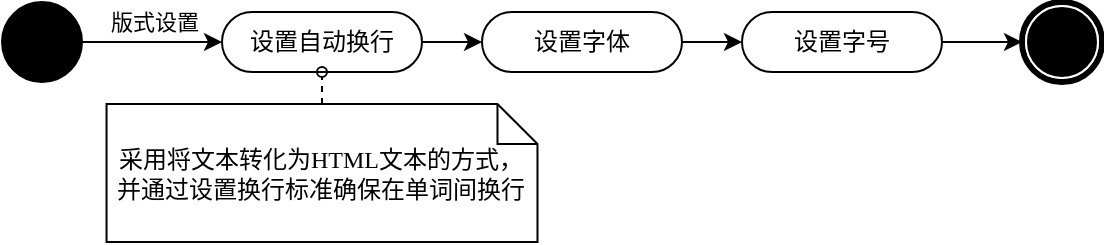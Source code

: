 <mxfile version="21.7.5" type="device">
  <diagram name="第 1 页" id="UbGmIedTSepZwnSH-1so">
    <mxGraphModel dx="766" dy="462" grid="0" gridSize="10" guides="1" tooltips="1" connect="1" arrows="1" fold="1" page="1" pageScale="1" pageWidth="1169" pageHeight="827" math="0" shadow="0">
      <root>
        <mxCell id="0" />
        <mxCell id="1" parent="0" />
        <mxCell id="O_EUrbB-JDLWvfvD6et9-1" style="edgeStyle=orthogonalEdgeStyle;rounded=0;orthogonalLoop=1;jettySize=auto;html=1;entryX=0;entryY=0.5;entryDx=0;entryDy=0;" edge="1" parent="1" source="O_EUrbB-JDLWvfvD6et9-2" target="O_EUrbB-JDLWvfvD6et9-8">
          <mxGeometry relative="1" as="geometry" />
        </mxCell>
        <mxCell id="O_EUrbB-JDLWvfvD6et9-14" value="版式设置" style="edgeLabel;html=1;align=center;verticalAlign=middle;resizable=0;points=[];" vertex="1" connectable="0" parent="O_EUrbB-JDLWvfvD6et9-1">
          <mxGeometry x="0.017" y="-1" relative="1" as="geometry">
            <mxPoint y="-11" as="offset" />
          </mxGeometry>
        </mxCell>
        <mxCell id="O_EUrbB-JDLWvfvD6et9-2" value="" style="ellipse;whiteSpace=wrap;html=1;rounded=0;shadow=0;comic=0;labelBackgroundColor=none;strokeWidth=1;fillColor=#000000;fontFamily=Verdana;fontSize=12;align=center;" vertex="1" parent="1">
          <mxGeometry x="200" y="320" width="40" height="40" as="geometry" />
        </mxCell>
        <mxCell id="O_EUrbB-JDLWvfvD6et9-3" style="edgeStyle=orthogonalEdgeStyle;rounded=0;orthogonalLoop=1;jettySize=auto;html=1;exitX=1;exitY=0.5;exitDx=0;exitDy=0;" edge="1" parent="1" source="O_EUrbB-JDLWvfvD6et9-4" target="O_EUrbB-JDLWvfvD6et9-9">
          <mxGeometry relative="1" as="geometry" />
        </mxCell>
        <mxCell id="O_EUrbB-JDLWvfvD6et9-4" value="设置字号" style="rounded=1;whiteSpace=wrap;html=1;shadow=0;comic=0;labelBackgroundColor=none;strokeWidth=1;fontFamily=Verdana;fontSize=12;align=center;arcSize=50;" vertex="1" parent="1">
          <mxGeometry x="570" y="325" width="100" height="30" as="geometry" />
        </mxCell>
        <mxCell id="O_EUrbB-JDLWvfvD6et9-5" style="edgeStyle=orthogonalEdgeStyle;rounded=0;orthogonalLoop=1;jettySize=auto;html=1;exitX=1;exitY=0.5;exitDx=0;exitDy=0;entryX=0;entryY=0.5;entryDx=0;entryDy=0;" edge="1" parent="1" source="O_EUrbB-JDLWvfvD6et9-6" target="O_EUrbB-JDLWvfvD6et9-4">
          <mxGeometry relative="1" as="geometry" />
        </mxCell>
        <mxCell id="O_EUrbB-JDLWvfvD6et9-6" value="设置字体" style="rounded=1;whiteSpace=wrap;html=1;shadow=0;comic=0;labelBackgroundColor=none;strokeWidth=1;fontFamily=Verdana;fontSize=12;align=center;arcSize=50;" vertex="1" parent="1">
          <mxGeometry x="440" y="325" width="100" height="30" as="geometry" />
        </mxCell>
        <mxCell id="O_EUrbB-JDLWvfvD6et9-7" style="edgeStyle=orthogonalEdgeStyle;rounded=0;orthogonalLoop=1;jettySize=auto;html=1;exitX=1;exitY=0.5;exitDx=0;exitDy=0;" edge="1" parent="1" source="O_EUrbB-JDLWvfvD6et9-8" target="O_EUrbB-JDLWvfvD6et9-6">
          <mxGeometry relative="1" as="geometry" />
        </mxCell>
        <mxCell id="O_EUrbB-JDLWvfvD6et9-8" value="设置自动换行" style="rounded=1;whiteSpace=wrap;html=1;shadow=0;comic=0;labelBackgroundColor=none;strokeWidth=1;fontFamily=Verdana;fontSize=12;align=center;arcSize=50;" vertex="1" parent="1">
          <mxGeometry x="310" y="325" width="100" height="30" as="geometry" />
        </mxCell>
        <mxCell id="O_EUrbB-JDLWvfvD6et9-9" value="" style="shape=mxgraph.bpmn.shape;html=1;verticalLabelPosition=bottom;labelBackgroundColor=#ffffff;verticalAlign=top;perimeter=ellipsePerimeter;outline=end;symbol=terminate;rounded=0;shadow=0;comic=0;strokeWidth=1;fontFamily=Verdana;fontSize=12;align=center;" vertex="1" parent="1">
          <mxGeometry x="710" y="320" width="40" height="40" as="geometry" />
        </mxCell>
        <mxCell id="O_EUrbB-JDLWvfvD6et9-10" value="采用将文本转化为HTML文本的方式，并通过设置换行标准确保在单词间换行" style="shape=note;whiteSpace=wrap;html=1;rounded=0;shadow=0;comic=0;labelBackgroundColor=none;strokeWidth=1;fontFamily=Verdana;fontSize=12;align=center;size=20;" vertex="1" parent="1">
          <mxGeometry x="252.27" y="371" width="215.47" height="69" as="geometry" />
        </mxCell>
        <mxCell id="O_EUrbB-JDLWvfvD6et9-11" style="edgeStyle=none;rounded=0;html=1;dashed=1;labelBackgroundColor=none;startArrow=none;startFill=0;startSize=5;endArrow=oval;endFill=0;endSize=5;jettySize=auto;orthogonalLoop=1;strokeWidth=1;fontFamily=Verdana;fontSize=12;entryX=0.5;entryY=1;entryDx=0;entryDy=0;exitX=0.5;exitY=0;exitDx=0;exitDy=0;exitPerimeter=0;" edge="1" parent="1" source="O_EUrbB-JDLWvfvD6et9-10" target="O_EUrbB-JDLWvfvD6et9-8">
          <mxGeometry relative="1" as="geometry">
            <mxPoint x="486" y="400" as="sourcePoint" />
            <mxPoint x="470" y="345" as="targetPoint" />
          </mxGeometry>
        </mxCell>
      </root>
    </mxGraphModel>
  </diagram>
</mxfile>
